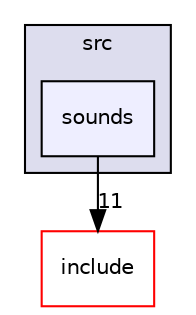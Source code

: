 digraph "/Users/runner/work/chess/chess/src/sounds" {
  bgcolor=transparent;
  compound=true
  node [ fontsize="10", fontname="Helvetica"];
  edge [ labelfontsize="10", labelfontname="Helvetica"];
  subgraph clusterdir_68267d1309a1af8e8297ef4c3efbcdba {
    graph [ bgcolor="#ddddee", pencolor="black", label="src" fontname="Helvetica", fontsize="10", URL="dir_68267d1309a1af8e8297ef4c3efbcdba.html"]
  dir_a96564f6348ccf85c63c82abdf96cc4c [shape=box, label="sounds", style="filled", fillcolor="#eeeeff", pencolor="black", URL="dir_a96564f6348ccf85c63c82abdf96cc4c.html"];
  }
  dir_d44c64559bbebec7f509842c48db8b23 [shape=box label="include" color="red" URL="dir_d44c64559bbebec7f509842c48db8b23.html"];
  dir_a96564f6348ccf85c63c82abdf96cc4c->dir_d44c64559bbebec7f509842c48db8b23 [headlabel="11", labeldistance=1.5 headhref="dir_000010_000000.html"];
}
